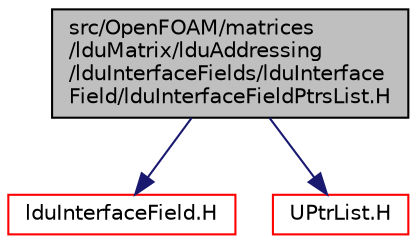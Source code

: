 digraph "src/OpenFOAM/matrices/lduMatrix/lduAddressing/lduInterfaceFields/lduInterfaceField/lduInterfaceFieldPtrsList.H"
{
  bgcolor="transparent";
  edge [fontname="Helvetica",fontsize="10",labelfontname="Helvetica",labelfontsize="10"];
  node [fontname="Helvetica",fontsize="10",shape=record];
  Node1 [label="src/OpenFOAM/matrices\l/lduMatrix/lduAddressing\l/lduInterfaceFields/lduInterface\lField/lduInterfaceFieldPtrsList.H",height=0.2,width=0.4,color="black", fillcolor="grey75", style="filled", fontcolor="black"];
  Node1 -> Node2 [color="midnightblue",fontsize="10",style="solid",fontname="Helvetica"];
  Node2 [label="lduInterfaceField.H",height=0.2,width=0.4,color="red",URL="$a08273.html"];
  Node1 -> Node3 [color="midnightblue",fontsize="10",style="solid",fontname="Helvetica"];
  Node3 [label="UPtrList.H",height=0.2,width=0.4,color="red",URL="$a07673.html"];
}
